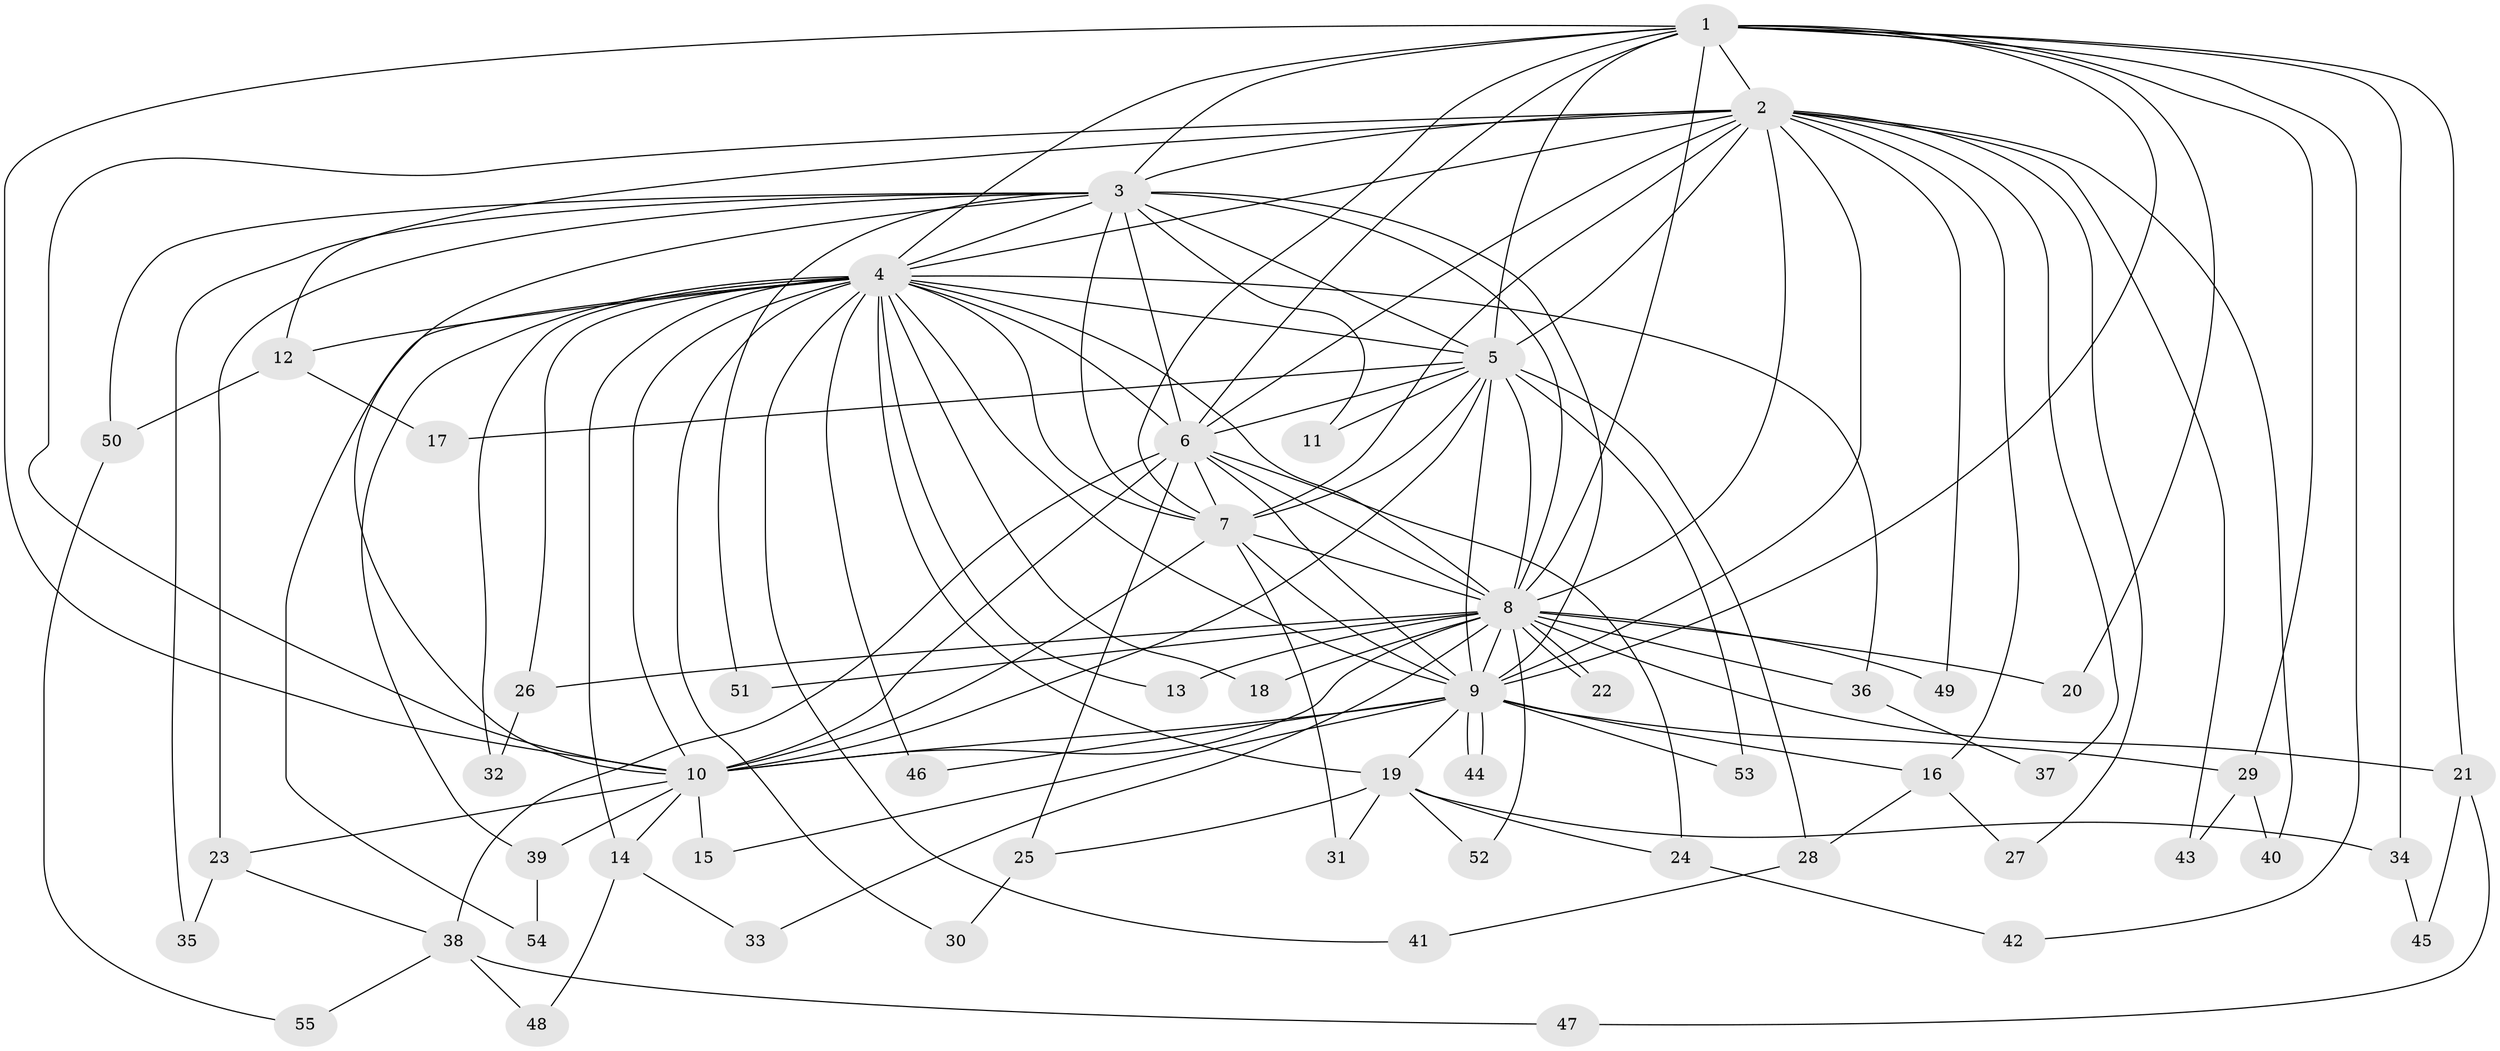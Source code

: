 // coarse degree distribution, {14: 0.03571428571428571, 12: 0.03571428571428571, 11: 0.03571428571428571, 7: 0.03571428571428571, 9: 0.03571428571428571, 10: 0.03571428571428571, 8: 0.03571428571428571, 15: 0.03571428571428571, 4: 0.07142857142857142, 2: 0.35714285714285715, 3: 0.17857142857142858, 1: 0.07142857142857142, 5: 0.03571428571428571}
// Generated by graph-tools (version 1.1) at 2025/49/03/04/25 22:49:27]
// undirected, 55 vertices, 135 edges
graph export_dot {
  node [color=gray90,style=filled];
  1;
  2;
  3;
  4;
  5;
  6;
  7;
  8;
  9;
  10;
  11;
  12;
  13;
  14;
  15;
  16;
  17;
  18;
  19;
  20;
  21;
  22;
  23;
  24;
  25;
  26;
  27;
  28;
  29;
  30;
  31;
  32;
  33;
  34;
  35;
  36;
  37;
  38;
  39;
  40;
  41;
  42;
  43;
  44;
  45;
  46;
  47;
  48;
  49;
  50;
  51;
  52;
  53;
  54;
  55;
  1 -- 2;
  1 -- 3;
  1 -- 4;
  1 -- 5;
  1 -- 6;
  1 -- 7;
  1 -- 8;
  1 -- 9;
  1 -- 10;
  1 -- 20;
  1 -- 21;
  1 -- 29;
  1 -- 34;
  1 -- 42;
  2 -- 3;
  2 -- 4;
  2 -- 5;
  2 -- 6;
  2 -- 7;
  2 -- 8;
  2 -- 9;
  2 -- 10;
  2 -- 12;
  2 -- 16;
  2 -- 27;
  2 -- 37;
  2 -- 40;
  2 -- 43;
  2 -- 49;
  3 -- 4;
  3 -- 5;
  3 -- 6;
  3 -- 7;
  3 -- 8;
  3 -- 9;
  3 -- 10;
  3 -- 11;
  3 -- 23;
  3 -- 35;
  3 -- 50;
  3 -- 51;
  4 -- 5;
  4 -- 6;
  4 -- 7;
  4 -- 8;
  4 -- 9;
  4 -- 10;
  4 -- 12;
  4 -- 13;
  4 -- 14;
  4 -- 18;
  4 -- 19;
  4 -- 26;
  4 -- 30;
  4 -- 32;
  4 -- 36;
  4 -- 39;
  4 -- 41;
  4 -- 46;
  4 -- 54;
  5 -- 6;
  5 -- 7;
  5 -- 8;
  5 -- 9;
  5 -- 10;
  5 -- 11;
  5 -- 17;
  5 -- 28;
  5 -- 53;
  6 -- 7;
  6 -- 8;
  6 -- 9;
  6 -- 10;
  6 -- 24;
  6 -- 25;
  6 -- 38;
  7 -- 8;
  7 -- 9;
  7 -- 10;
  7 -- 31;
  8 -- 9;
  8 -- 10;
  8 -- 13;
  8 -- 18;
  8 -- 20;
  8 -- 21;
  8 -- 22;
  8 -- 22;
  8 -- 26;
  8 -- 33;
  8 -- 36;
  8 -- 49;
  8 -- 51;
  8 -- 52;
  9 -- 10;
  9 -- 15;
  9 -- 16;
  9 -- 19;
  9 -- 29;
  9 -- 44;
  9 -- 44;
  9 -- 46;
  9 -- 53;
  10 -- 14;
  10 -- 15;
  10 -- 23;
  10 -- 39;
  12 -- 17;
  12 -- 50;
  14 -- 33;
  14 -- 48;
  16 -- 27;
  16 -- 28;
  19 -- 24;
  19 -- 25;
  19 -- 31;
  19 -- 34;
  19 -- 52;
  21 -- 45;
  21 -- 47;
  23 -- 35;
  23 -- 38;
  24 -- 42;
  25 -- 30;
  26 -- 32;
  28 -- 41;
  29 -- 40;
  29 -- 43;
  34 -- 45;
  36 -- 37;
  38 -- 47;
  38 -- 48;
  38 -- 55;
  39 -- 54;
  50 -- 55;
}
